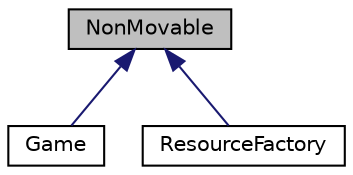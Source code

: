 digraph "NonMovable"
{
 // LATEX_PDF_SIZE
  edge [fontname="Helvetica",fontsize="10",labelfontname="Helvetica",labelfontsize="10"];
  node [fontname="Helvetica",fontsize="10",shape=record];
  Node1 [label="NonMovable",height=0.2,width=0.4,color="black", fillcolor="grey75", style="filled", fontcolor="black",tooltip="Utility class. Inheriting from it deletes the move constructor and move assignment."];
  Node1 -> Node2 [dir="back",color="midnightblue",fontsize="10",style="solid",fontname="Helvetica"];
  Node2 [label="Game",height=0.2,width=0.4,color="black", fillcolor="white", style="filled",URL="$classGame.html",tooltip="Main game class."];
  Node1 -> Node3 [dir="back",color="midnightblue",fontsize="10",style="solid",fontname="Helvetica"];
  Node3 [label="ResourceFactory",height=0.2,width=0.4,color="black", fillcolor="white", style="filled",URL="$classResourceFactory.html",tooltip="Handles and responsible for our resource creation."];
}
